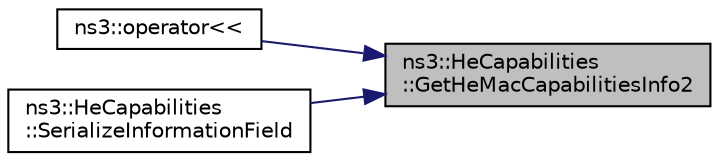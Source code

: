 digraph "ns3::HeCapabilities::GetHeMacCapabilitiesInfo2"
{
 // LATEX_PDF_SIZE
  edge [fontname="Helvetica",fontsize="10",labelfontname="Helvetica",labelfontsize="10"];
  node [fontname="Helvetica",fontsize="10",shape=record];
  rankdir="RL";
  Node1 [label="ns3::HeCapabilities\l::GetHeMacCapabilitiesInfo2",height=0.2,width=0.4,color="black", fillcolor="grey75", style="filled", fontcolor="black",tooltip="Return the last octet of the HE MAC Capabilities Info field in the HE Capabilities information elemen..."];
  Node1 -> Node2 [dir="back",color="midnightblue",fontsize="10",style="solid",fontname="Helvetica"];
  Node2 [label="ns3::operator\<\<",height=0.2,width=0.4,color="black", fillcolor="white", style="filled",URL="$namespacens3.html#a6bf3ebf8dcf3cefdac6aa91bd059268e",tooltip="output stream output operator"];
  Node1 -> Node3 [dir="back",color="midnightblue",fontsize="10",style="solid",fontname="Helvetica"];
  Node3 [label="ns3::HeCapabilities\l::SerializeInformationField",height=0.2,width=0.4,color="black", fillcolor="white", style="filled",URL="$classns3_1_1_he_capabilities.html#ac7f4b57177a94476eaf83d69f268b240",tooltip="Serialize information (i.e., the body of the IE, not including the Element ID and length octets)"];
}
